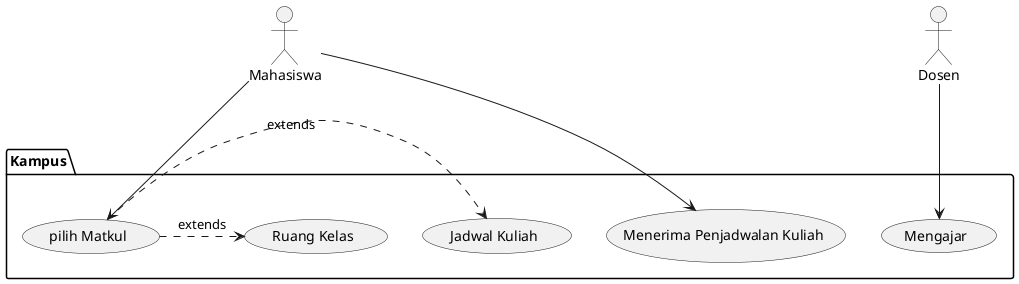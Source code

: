 @startuml kampus
top to bottom direction

actor Mahasiswa as mhs
actor Dosen as dsn

package Kampus {
    usecase "Menerima Penjadwalan Kuliah" as U1
    usecase "pilih Matkul" as U2
    usecase "Ruang Kelas" as U3
    usecase "Jadwal Kuliah" as U4
    usecase "Mengajar" as U5

}

mhs --> U1
mhs --> U2
dsn --> U5
U2 .> U3 : extends
U2 .> U4 : extends

@enduml
